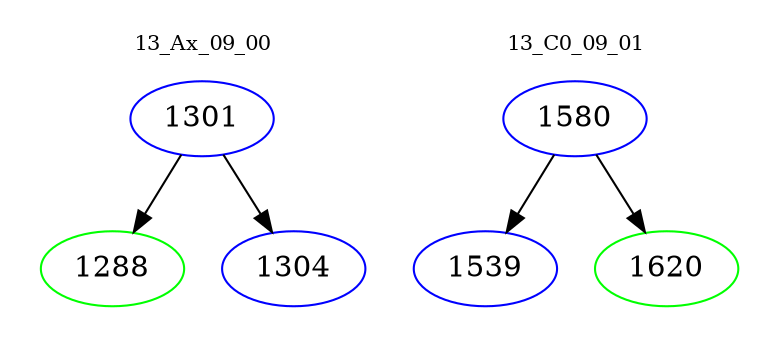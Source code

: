 digraph{
subgraph cluster_0 {
color = white
label = "13_Ax_09_00";
fontsize=10;
T0_1301 [label="1301", color="blue"]
T0_1301 -> T0_1288 [color="black"]
T0_1288 [label="1288", color="green"]
T0_1301 -> T0_1304 [color="black"]
T0_1304 [label="1304", color="blue"]
}
subgraph cluster_1 {
color = white
label = "13_C0_09_01";
fontsize=10;
T1_1580 [label="1580", color="blue"]
T1_1580 -> T1_1539 [color="black"]
T1_1539 [label="1539", color="blue"]
T1_1580 -> T1_1620 [color="black"]
T1_1620 [label="1620", color="green"]
}
}
